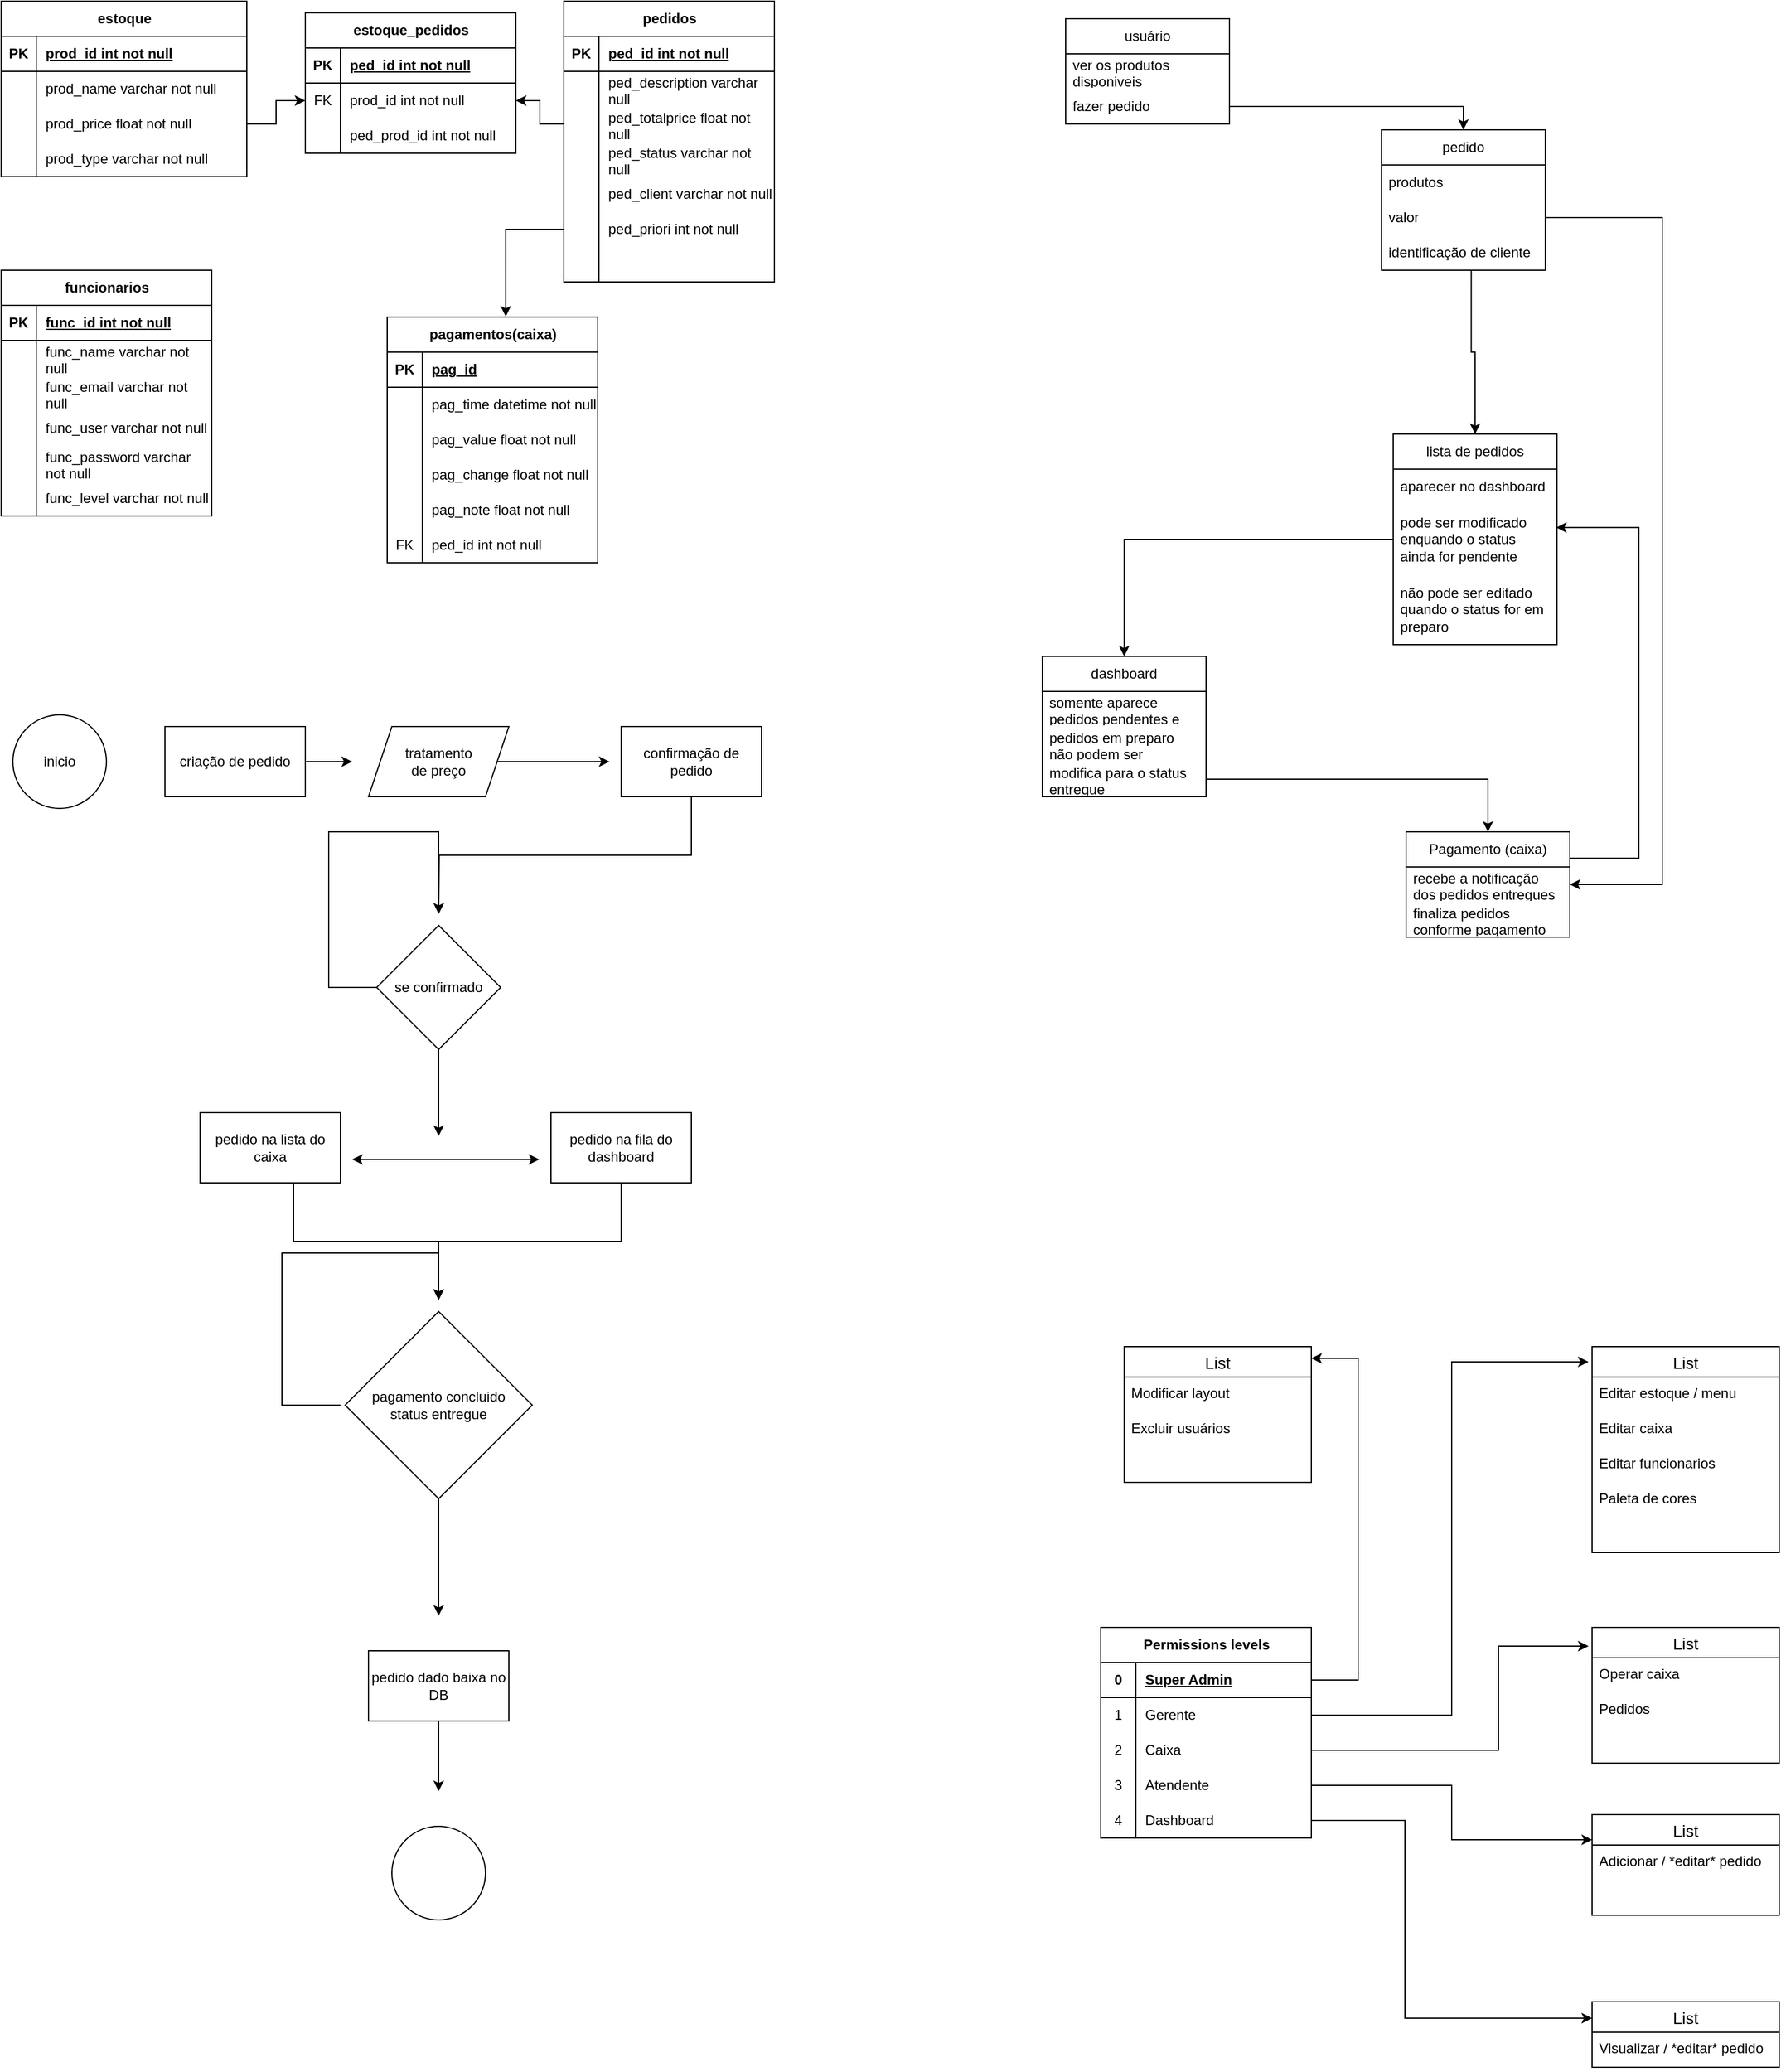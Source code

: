 <mxfile version="26.0.16">
  <diagram name="Página-1" id="ZlDV4GXuuyr7EzEqma2D">
    <mxGraphModel dx="1257" dy="669" grid="1" gridSize="10" guides="1" tooltips="1" connect="1" arrows="1" fold="1" page="1" pageScale="1" pageWidth="827" pageHeight="1169" math="0" shadow="0">
      <root>
        <mxCell id="0" />
        <mxCell id="1" parent="0" />
        <mxCell id="nddCu285WZ5ixIv79x0--1" value="estoque" style="shape=table;startSize=30;container=1;collapsible=1;childLayout=tableLayout;fixedRows=1;rowLines=0;fontStyle=1;align=center;resizeLast=1;html=1;" vertex="1" parent="1">
          <mxGeometry x="40" y="50" width="210" height="150" as="geometry" />
        </mxCell>
        <mxCell id="nddCu285WZ5ixIv79x0--2" value="" style="shape=tableRow;horizontal=0;startSize=0;swimlaneHead=0;swimlaneBody=0;fillColor=none;collapsible=0;dropTarget=0;points=[[0,0.5],[1,0.5]];portConstraint=eastwest;top=0;left=0;right=0;bottom=1;" vertex="1" parent="nddCu285WZ5ixIv79x0--1">
          <mxGeometry y="30" width="210" height="30" as="geometry" />
        </mxCell>
        <mxCell id="nddCu285WZ5ixIv79x0--3" value="PK" style="shape=partialRectangle;connectable=0;fillColor=none;top=0;left=0;bottom=0;right=0;fontStyle=1;overflow=hidden;whiteSpace=wrap;html=1;" vertex="1" parent="nddCu285WZ5ixIv79x0--2">
          <mxGeometry width="30" height="30" as="geometry">
            <mxRectangle width="30" height="30" as="alternateBounds" />
          </mxGeometry>
        </mxCell>
        <mxCell id="nddCu285WZ5ixIv79x0--4" value="prod_id int not null" style="shape=partialRectangle;connectable=0;fillColor=none;top=0;left=0;bottom=0;right=0;align=left;spacingLeft=6;fontStyle=5;overflow=hidden;whiteSpace=wrap;html=1;" vertex="1" parent="nddCu285WZ5ixIv79x0--2">
          <mxGeometry x="30" width="180" height="30" as="geometry">
            <mxRectangle width="180" height="30" as="alternateBounds" />
          </mxGeometry>
        </mxCell>
        <mxCell id="nddCu285WZ5ixIv79x0--5" value="" style="shape=tableRow;horizontal=0;startSize=0;swimlaneHead=0;swimlaneBody=0;fillColor=none;collapsible=0;dropTarget=0;points=[[0,0.5],[1,0.5]];portConstraint=eastwest;top=0;left=0;right=0;bottom=0;" vertex="1" parent="nddCu285WZ5ixIv79x0--1">
          <mxGeometry y="60" width="210" height="30" as="geometry" />
        </mxCell>
        <mxCell id="nddCu285WZ5ixIv79x0--6" value="" style="shape=partialRectangle;connectable=0;fillColor=none;top=0;left=0;bottom=0;right=0;editable=1;overflow=hidden;whiteSpace=wrap;html=1;" vertex="1" parent="nddCu285WZ5ixIv79x0--5">
          <mxGeometry width="30" height="30" as="geometry">
            <mxRectangle width="30" height="30" as="alternateBounds" />
          </mxGeometry>
        </mxCell>
        <mxCell id="nddCu285WZ5ixIv79x0--7" value="prod_name varchar not null" style="shape=partialRectangle;connectable=0;fillColor=none;top=0;left=0;bottom=0;right=0;align=left;spacingLeft=6;overflow=hidden;whiteSpace=wrap;html=1;" vertex="1" parent="nddCu285WZ5ixIv79x0--5">
          <mxGeometry x="30" width="180" height="30" as="geometry">
            <mxRectangle width="180" height="30" as="alternateBounds" />
          </mxGeometry>
        </mxCell>
        <mxCell id="nddCu285WZ5ixIv79x0--8" value="" style="shape=tableRow;horizontal=0;startSize=0;swimlaneHead=0;swimlaneBody=0;fillColor=none;collapsible=0;dropTarget=0;points=[[0,0.5],[1,0.5]];portConstraint=eastwest;top=0;left=0;right=0;bottom=0;" vertex="1" parent="nddCu285WZ5ixIv79x0--1">
          <mxGeometry y="90" width="210" height="30" as="geometry" />
        </mxCell>
        <mxCell id="nddCu285WZ5ixIv79x0--9" value="" style="shape=partialRectangle;connectable=0;fillColor=none;top=0;left=0;bottom=0;right=0;editable=1;overflow=hidden;whiteSpace=wrap;html=1;" vertex="1" parent="nddCu285WZ5ixIv79x0--8">
          <mxGeometry width="30" height="30" as="geometry">
            <mxRectangle width="30" height="30" as="alternateBounds" />
          </mxGeometry>
        </mxCell>
        <mxCell id="nddCu285WZ5ixIv79x0--10" value="prod_price float not null" style="shape=partialRectangle;connectable=0;fillColor=none;top=0;left=0;bottom=0;right=0;align=left;spacingLeft=6;overflow=hidden;whiteSpace=wrap;html=1;" vertex="1" parent="nddCu285WZ5ixIv79x0--8">
          <mxGeometry x="30" width="180" height="30" as="geometry">
            <mxRectangle width="180" height="30" as="alternateBounds" />
          </mxGeometry>
        </mxCell>
        <mxCell id="nddCu285WZ5ixIv79x0--11" value="" style="shape=tableRow;horizontal=0;startSize=0;swimlaneHead=0;swimlaneBody=0;fillColor=none;collapsible=0;dropTarget=0;points=[[0,0.5],[1,0.5]];portConstraint=eastwest;top=0;left=0;right=0;bottom=0;" vertex="1" parent="nddCu285WZ5ixIv79x0--1">
          <mxGeometry y="120" width="210" height="30" as="geometry" />
        </mxCell>
        <mxCell id="nddCu285WZ5ixIv79x0--12" value="" style="shape=partialRectangle;connectable=0;fillColor=none;top=0;left=0;bottom=0;right=0;editable=1;overflow=hidden;whiteSpace=wrap;html=1;" vertex="1" parent="nddCu285WZ5ixIv79x0--11">
          <mxGeometry width="30" height="30" as="geometry">
            <mxRectangle width="30" height="30" as="alternateBounds" />
          </mxGeometry>
        </mxCell>
        <mxCell id="nddCu285WZ5ixIv79x0--13" value="prod_type varchar not null" style="shape=partialRectangle;connectable=0;fillColor=none;top=0;left=0;bottom=0;right=0;align=left;spacingLeft=6;overflow=hidden;whiteSpace=wrap;html=1;" vertex="1" parent="nddCu285WZ5ixIv79x0--11">
          <mxGeometry x="30" width="180" height="30" as="geometry">
            <mxRectangle width="180" height="30" as="alternateBounds" />
          </mxGeometry>
        </mxCell>
        <mxCell id="nddCu285WZ5ixIv79x0--14" value="pedidos" style="shape=table;startSize=30;container=1;collapsible=1;childLayout=tableLayout;fixedRows=1;rowLines=0;fontStyle=1;align=center;resizeLast=1;html=1;" vertex="1" parent="1">
          <mxGeometry x="521" y="50" width="180" height="240" as="geometry" />
        </mxCell>
        <mxCell id="nddCu285WZ5ixIv79x0--15" value="" style="shape=tableRow;horizontal=0;startSize=0;swimlaneHead=0;swimlaneBody=0;fillColor=none;collapsible=0;dropTarget=0;points=[[0,0.5],[1,0.5]];portConstraint=eastwest;top=0;left=0;right=0;bottom=1;" vertex="1" parent="nddCu285WZ5ixIv79x0--14">
          <mxGeometry y="30" width="180" height="30" as="geometry" />
        </mxCell>
        <mxCell id="nddCu285WZ5ixIv79x0--16" value="PK" style="shape=partialRectangle;connectable=0;fillColor=none;top=0;left=0;bottom=0;right=0;fontStyle=1;overflow=hidden;whiteSpace=wrap;html=1;" vertex="1" parent="nddCu285WZ5ixIv79x0--15">
          <mxGeometry width="30" height="30" as="geometry">
            <mxRectangle width="30" height="30" as="alternateBounds" />
          </mxGeometry>
        </mxCell>
        <mxCell id="nddCu285WZ5ixIv79x0--17" value="ped_id int not null" style="shape=partialRectangle;connectable=0;fillColor=none;top=0;left=0;bottom=0;right=0;align=left;spacingLeft=6;fontStyle=5;overflow=hidden;whiteSpace=wrap;html=1;" vertex="1" parent="nddCu285WZ5ixIv79x0--15">
          <mxGeometry x="30" width="150" height="30" as="geometry">
            <mxRectangle width="150" height="30" as="alternateBounds" />
          </mxGeometry>
        </mxCell>
        <mxCell id="nddCu285WZ5ixIv79x0--18" value="" style="shape=tableRow;horizontal=0;startSize=0;swimlaneHead=0;swimlaneBody=0;fillColor=none;collapsible=0;dropTarget=0;points=[[0,0.5],[1,0.5]];portConstraint=eastwest;top=0;left=0;right=0;bottom=0;" vertex="1" parent="nddCu285WZ5ixIv79x0--14">
          <mxGeometry y="60" width="180" height="30" as="geometry" />
        </mxCell>
        <mxCell id="nddCu285WZ5ixIv79x0--19" value="" style="shape=partialRectangle;connectable=0;fillColor=none;top=0;left=0;bottom=0;right=0;editable=1;overflow=hidden;whiteSpace=wrap;html=1;" vertex="1" parent="nddCu285WZ5ixIv79x0--18">
          <mxGeometry width="30" height="30" as="geometry">
            <mxRectangle width="30" height="30" as="alternateBounds" />
          </mxGeometry>
        </mxCell>
        <mxCell id="nddCu285WZ5ixIv79x0--20" value="ped_description varchar null" style="shape=partialRectangle;connectable=0;fillColor=none;top=0;left=0;bottom=0;right=0;align=left;spacingLeft=6;overflow=hidden;whiteSpace=wrap;html=1;" vertex="1" parent="nddCu285WZ5ixIv79x0--18">
          <mxGeometry x="30" width="150" height="30" as="geometry">
            <mxRectangle width="150" height="30" as="alternateBounds" />
          </mxGeometry>
        </mxCell>
        <mxCell id="nddCu285WZ5ixIv79x0--21" value="" style="shape=tableRow;horizontal=0;startSize=0;swimlaneHead=0;swimlaneBody=0;fillColor=none;collapsible=0;dropTarget=0;points=[[0,0.5],[1,0.5]];portConstraint=eastwest;top=0;left=0;right=0;bottom=0;" vertex="1" parent="nddCu285WZ5ixIv79x0--14">
          <mxGeometry y="90" width="180" height="30" as="geometry" />
        </mxCell>
        <mxCell id="nddCu285WZ5ixIv79x0--22" value="" style="shape=partialRectangle;connectable=0;fillColor=none;top=0;left=0;bottom=0;right=0;editable=1;overflow=hidden;whiteSpace=wrap;html=1;" vertex="1" parent="nddCu285WZ5ixIv79x0--21">
          <mxGeometry width="30" height="30" as="geometry">
            <mxRectangle width="30" height="30" as="alternateBounds" />
          </mxGeometry>
        </mxCell>
        <mxCell id="nddCu285WZ5ixIv79x0--23" value="ped_totalprice float not null" style="shape=partialRectangle;connectable=0;fillColor=none;top=0;left=0;bottom=0;right=0;align=left;spacingLeft=6;overflow=hidden;whiteSpace=wrap;html=1;" vertex="1" parent="nddCu285WZ5ixIv79x0--21">
          <mxGeometry x="30" width="150" height="30" as="geometry">
            <mxRectangle width="150" height="30" as="alternateBounds" />
          </mxGeometry>
        </mxCell>
        <mxCell id="nddCu285WZ5ixIv79x0--24" value="" style="shape=tableRow;horizontal=0;startSize=0;swimlaneHead=0;swimlaneBody=0;fillColor=none;collapsible=0;dropTarget=0;points=[[0,0.5],[1,0.5]];portConstraint=eastwest;top=0;left=0;right=0;bottom=0;" vertex="1" parent="nddCu285WZ5ixIv79x0--14">
          <mxGeometry y="120" width="180" height="30" as="geometry" />
        </mxCell>
        <mxCell id="nddCu285WZ5ixIv79x0--25" value="" style="shape=partialRectangle;connectable=0;fillColor=none;top=0;left=0;bottom=0;right=0;editable=1;overflow=hidden;whiteSpace=wrap;html=1;" vertex="1" parent="nddCu285WZ5ixIv79x0--24">
          <mxGeometry width="30" height="30" as="geometry">
            <mxRectangle width="30" height="30" as="alternateBounds" />
          </mxGeometry>
        </mxCell>
        <mxCell id="nddCu285WZ5ixIv79x0--26" value="ped_status varchar not null" style="shape=partialRectangle;connectable=0;fillColor=none;top=0;left=0;bottom=0;right=0;align=left;spacingLeft=6;overflow=hidden;whiteSpace=wrap;html=1;" vertex="1" parent="nddCu285WZ5ixIv79x0--24">
          <mxGeometry x="30" width="150" height="30" as="geometry">
            <mxRectangle width="150" height="30" as="alternateBounds" />
          </mxGeometry>
        </mxCell>
        <mxCell id="nddCu285WZ5ixIv79x0--27" style="shape=tableRow;horizontal=0;startSize=0;swimlaneHead=0;swimlaneBody=0;fillColor=none;collapsible=0;dropTarget=0;points=[[0,0.5],[1,0.5]];portConstraint=eastwest;top=0;left=0;right=0;bottom=0;" vertex="1" parent="nddCu285WZ5ixIv79x0--14">
          <mxGeometry y="150" width="180" height="30" as="geometry" />
        </mxCell>
        <mxCell id="nddCu285WZ5ixIv79x0--28" style="shape=partialRectangle;connectable=0;fillColor=none;top=0;left=0;bottom=0;right=0;editable=1;overflow=hidden;whiteSpace=wrap;html=1;" vertex="1" parent="nddCu285WZ5ixIv79x0--27">
          <mxGeometry width="30" height="30" as="geometry">
            <mxRectangle width="30" height="30" as="alternateBounds" />
          </mxGeometry>
        </mxCell>
        <mxCell id="nddCu285WZ5ixIv79x0--29" value="ped_client varchar not null" style="shape=partialRectangle;connectable=0;fillColor=none;top=0;left=0;bottom=0;right=0;align=left;spacingLeft=6;overflow=hidden;whiteSpace=wrap;html=1;" vertex="1" parent="nddCu285WZ5ixIv79x0--27">
          <mxGeometry x="30" width="150" height="30" as="geometry">
            <mxRectangle width="150" height="30" as="alternateBounds" />
          </mxGeometry>
        </mxCell>
        <mxCell id="nddCu285WZ5ixIv79x0--30" style="shape=tableRow;horizontal=0;startSize=0;swimlaneHead=0;swimlaneBody=0;fillColor=none;collapsible=0;dropTarget=0;points=[[0,0.5],[1,0.5]];portConstraint=eastwest;top=0;left=0;right=0;bottom=0;" vertex="1" parent="nddCu285WZ5ixIv79x0--14">
          <mxGeometry y="180" width="180" height="30" as="geometry" />
        </mxCell>
        <mxCell id="nddCu285WZ5ixIv79x0--31" style="shape=partialRectangle;connectable=0;fillColor=none;top=0;left=0;bottom=0;right=0;editable=1;overflow=hidden;whiteSpace=wrap;html=1;" vertex="1" parent="nddCu285WZ5ixIv79x0--30">
          <mxGeometry width="30" height="30" as="geometry">
            <mxRectangle width="30" height="30" as="alternateBounds" />
          </mxGeometry>
        </mxCell>
        <mxCell id="nddCu285WZ5ixIv79x0--32" value="ped_priori int not null" style="shape=partialRectangle;connectable=0;fillColor=none;top=0;left=0;bottom=0;right=0;align=left;spacingLeft=6;overflow=hidden;whiteSpace=wrap;html=1;" vertex="1" parent="nddCu285WZ5ixIv79x0--30">
          <mxGeometry x="30" width="150" height="30" as="geometry">
            <mxRectangle width="150" height="30" as="alternateBounds" />
          </mxGeometry>
        </mxCell>
        <mxCell id="nddCu285WZ5ixIv79x0--127" style="shape=tableRow;horizontal=0;startSize=0;swimlaneHead=0;swimlaneBody=0;fillColor=none;collapsible=0;dropTarget=0;points=[[0,0.5],[1,0.5]];portConstraint=eastwest;top=0;left=0;right=0;bottom=0;" vertex="1" parent="nddCu285WZ5ixIv79x0--14">
          <mxGeometry y="210" width="180" height="30" as="geometry" />
        </mxCell>
        <mxCell id="nddCu285WZ5ixIv79x0--128" style="shape=partialRectangle;connectable=0;fillColor=none;top=0;left=0;bottom=0;right=0;editable=1;overflow=hidden;whiteSpace=wrap;html=1;" vertex="1" parent="nddCu285WZ5ixIv79x0--127">
          <mxGeometry width="30" height="30" as="geometry">
            <mxRectangle width="30" height="30" as="alternateBounds" />
          </mxGeometry>
        </mxCell>
        <mxCell id="nddCu285WZ5ixIv79x0--129" style="shape=partialRectangle;connectable=0;fillColor=none;top=0;left=0;bottom=0;right=0;align=left;spacingLeft=6;overflow=hidden;whiteSpace=wrap;html=1;" vertex="1" parent="nddCu285WZ5ixIv79x0--127">
          <mxGeometry x="30" width="150" height="30" as="geometry">
            <mxRectangle width="150" height="30" as="alternateBounds" />
          </mxGeometry>
        </mxCell>
        <mxCell id="nddCu285WZ5ixIv79x0--33" value="estoque_pedidos" style="shape=table;startSize=30;container=1;collapsible=1;childLayout=tableLayout;fixedRows=1;rowLines=0;fontStyle=1;align=center;resizeLast=1;html=1;" vertex="1" parent="1">
          <mxGeometry x="300" y="60" width="180" height="120" as="geometry" />
        </mxCell>
        <mxCell id="nddCu285WZ5ixIv79x0--34" value="" style="shape=tableRow;horizontal=0;startSize=0;swimlaneHead=0;swimlaneBody=0;fillColor=none;collapsible=0;dropTarget=0;points=[[0,0.5],[1,0.5]];portConstraint=eastwest;top=0;left=0;right=0;bottom=1;" vertex="1" parent="nddCu285WZ5ixIv79x0--33">
          <mxGeometry y="30" width="180" height="30" as="geometry" />
        </mxCell>
        <mxCell id="nddCu285WZ5ixIv79x0--35" value="PK" style="shape=partialRectangle;connectable=0;fillColor=none;top=0;left=0;bottom=0;right=0;fontStyle=1;overflow=hidden;whiteSpace=wrap;html=1;" vertex="1" parent="nddCu285WZ5ixIv79x0--34">
          <mxGeometry width="30" height="30" as="geometry">
            <mxRectangle width="30" height="30" as="alternateBounds" />
          </mxGeometry>
        </mxCell>
        <mxCell id="nddCu285WZ5ixIv79x0--36" value="ped_id int not null" style="shape=partialRectangle;connectable=0;fillColor=none;top=0;left=0;bottom=0;right=0;align=left;spacingLeft=6;fontStyle=5;overflow=hidden;whiteSpace=wrap;html=1;" vertex="1" parent="nddCu285WZ5ixIv79x0--34">
          <mxGeometry x="30" width="150" height="30" as="geometry">
            <mxRectangle width="150" height="30" as="alternateBounds" />
          </mxGeometry>
        </mxCell>
        <mxCell id="nddCu285WZ5ixIv79x0--37" value="" style="shape=tableRow;horizontal=0;startSize=0;swimlaneHead=0;swimlaneBody=0;fillColor=none;collapsible=0;dropTarget=0;points=[[0,0.5],[1,0.5]];portConstraint=eastwest;top=0;left=0;right=0;bottom=0;" vertex="1" parent="nddCu285WZ5ixIv79x0--33">
          <mxGeometry y="60" width="180" height="30" as="geometry" />
        </mxCell>
        <mxCell id="nddCu285WZ5ixIv79x0--38" value="FK" style="shape=partialRectangle;connectable=0;fillColor=none;top=0;left=0;bottom=0;right=0;editable=1;overflow=hidden;whiteSpace=wrap;html=1;" vertex="1" parent="nddCu285WZ5ixIv79x0--37">
          <mxGeometry width="30" height="30" as="geometry">
            <mxRectangle width="30" height="30" as="alternateBounds" />
          </mxGeometry>
        </mxCell>
        <mxCell id="nddCu285WZ5ixIv79x0--39" value="prod_id int not null" style="shape=partialRectangle;connectable=0;fillColor=none;top=0;left=0;bottom=0;right=0;align=left;spacingLeft=6;overflow=hidden;whiteSpace=wrap;html=1;" vertex="1" parent="nddCu285WZ5ixIv79x0--37">
          <mxGeometry x="30" width="150" height="30" as="geometry">
            <mxRectangle width="150" height="30" as="alternateBounds" />
          </mxGeometry>
        </mxCell>
        <mxCell id="nddCu285WZ5ixIv79x0--40" style="shape=tableRow;horizontal=0;startSize=0;swimlaneHead=0;swimlaneBody=0;fillColor=none;collapsible=0;dropTarget=0;points=[[0,0.5],[1,0.5]];portConstraint=eastwest;top=0;left=0;right=0;bottom=0;" vertex="1" parent="nddCu285WZ5ixIv79x0--33">
          <mxGeometry y="90" width="180" height="30" as="geometry" />
        </mxCell>
        <mxCell id="nddCu285WZ5ixIv79x0--41" style="shape=partialRectangle;connectable=0;fillColor=none;top=0;left=0;bottom=0;right=0;editable=1;overflow=hidden;whiteSpace=wrap;html=1;" vertex="1" parent="nddCu285WZ5ixIv79x0--40">
          <mxGeometry width="30" height="30" as="geometry">
            <mxRectangle width="30" height="30" as="alternateBounds" />
          </mxGeometry>
        </mxCell>
        <mxCell id="nddCu285WZ5ixIv79x0--42" value="ped_prod_id int not null" style="shape=partialRectangle;connectable=0;fillColor=none;top=0;left=0;bottom=0;right=0;align=left;spacingLeft=6;overflow=hidden;whiteSpace=wrap;html=1;" vertex="1" parent="nddCu285WZ5ixIv79x0--40">
          <mxGeometry x="30" width="150" height="30" as="geometry">
            <mxRectangle width="150" height="30" as="alternateBounds" />
          </mxGeometry>
        </mxCell>
        <mxCell id="nddCu285WZ5ixIv79x0--43" value="pagamentos(caixa)" style="shape=table;startSize=30;container=1;collapsible=1;childLayout=tableLayout;fixedRows=1;rowLines=0;fontStyle=1;align=center;resizeLast=1;html=1;" vertex="1" parent="1">
          <mxGeometry x="370" y="320" width="180" height="210" as="geometry" />
        </mxCell>
        <mxCell id="nddCu285WZ5ixIv79x0--44" value="" style="shape=tableRow;horizontal=0;startSize=0;swimlaneHead=0;swimlaneBody=0;fillColor=none;collapsible=0;dropTarget=0;points=[[0,0.5],[1,0.5]];portConstraint=eastwest;top=0;left=0;right=0;bottom=1;" vertex="1" parent="nddCu285WZ5ixIv79x0--43">
          <mxGeometry y="30" width="180" height="30" as="geometry" />
        </mxCell>
        <mxCell id="nddCu285WZ5ixIv79x0--45" value="PK" style="shape=partialRectangle;connectable=0;fillColor=none;top=0;left=0;bottom=0;right=0;fontStyle=1;overflow=hidden;whiteSpace=wrap;html=1;" vertex="1" parent="nddCu285WZ5ixIv79x0--44">
          <mxGeometry width="30" height="30" as="geometry">
            <mxRectangle width="30" height="30" as="alternateBounds" />
          </mxGeometry>
        </mxCell>
        <mxCell id="nddCu285WZ5ixIv79x0--46" value="pag_id" style="shape=partialRectangle;connectable=0;fillColor=none;top=0;left=0;bottom=0;right=0;align=left;spacingLeft=6;fontStyle=5;overflow=hidden;whiteSpace=wrap;html=1;" vertex="1" parent="nddCu285WZ5ixIv79x0--44">
          <mxGeometry x="30" width="150" height="30" as="geometry">
            <mxRectangle width="150" height="30" as="alternateBounds" />
          </mxGeometry>
        </mxCell>
        <mxCell id="nddCu285WZ5ixIv79x0--47" value="" style="shape=tableRow;horizontal=0;startSize=0;swimlaneHead=0;swimlaneBody=0;fillColor=none;collapsible=0;dropTarget=0;points=[[0,0.5],[1,0.5]];portConstraint=eastwest;top=0;left=0;right=0;bottom=0;" vertex="1" parent="nddCu285WZ5ixIv79x0--43">
          <mxGeometry y="60" width="180" height="30" as="geometry" />
        </mxCell>
        <mxCell id="nddCu285WZ5ixIv79x0--48" value="" style="shape=partialRectangle;connectable=0;fillColor=none;top=0;left=0;bottom=0;right=0;editable=1;overflow=hidden;whiteSpace=wrap;html=1;" vertex="1" parent="nddCu285WZ5ixIv79x0--47">
          <mxGeometry width="30" height="30" as="geometry">
            <mxRectangle width="30" height="30" as="alternateBounds" />
          </mxGeometry>
        </mxCell>
        <mxCell id="nddCu285WZ5ixIv79x0--49" value="pag_time datetime not null" style="shape=partialRectangle;connectable=0;fillColor=none;top=0;left=0;bottom=0;right=0;align=left;spacingLeft=6;overflow=hidden;whiteSpace=wrap;html=1;" vertex="1" parent="nddCu285WZ5ixIv79x0--47">
          <mxGeometry x="30" width="150" height="30" as="geometry">
            <mxRectangle width="150" height="30" as="alternateBounds" />
          </mxGeometry>
        </mxCell>
        <mxCell id="nddCu285WZ5ixIv79x0--50" value="" style="shape=tableRow;horizontal=0;startSize=0;swimlaneHead=0;swimlaneBody=0;fillColor=none;collapsible=0;dropTarget=0;points=[[0,0.5],[1,0.5]];portConstraint=eastwest;top=0;left=0;right=0;bottom=0;" vertex="1" parent="nddCu285WZ5ixIv79x0--43">
          <mxGeometry y="90" width="180" height="30" as="geometry" />
        </mxCell>
        <mxCell id="nddCu285WZ5ixIv79x0--51" value="" style="shape=partialRectangle;connectable=0;fillColor=none;top=0;left=0;bottom=0;right=0;editable=1;overflow=hidden;whiteSpace=wrap;html=1;" vertex="1" parent="nddCu285WZ5ixIv79x0--50">
          <mxGeometry width="30" height="30" as="geometry">
            <mxRectangle width="30" height="30" as="alternateBounds" />
          </mxGeometry>
        </mxCell>
        <mxCell id="nddCu285WZ5ixIv79x0--52" value="pag_value float not null" style="shape=partialRectangle;connectable=0;fillColor=none;top=0;left=0;bottom=0;right=0;align=left;spacingLeft=6;overflow=hidden;whiteSpace=wrap;html=1;" vertex="1" parent="nddCu285WZ5ixIv79x0--50">
          <mxGeometry x="30" width="150" height="30" as="geometry">
            <mxRectangle width="150" height="30" as="alternateBounds" />
          </mxGeometry>
        </mxCell>
        <mxCell id="nddCu285WZ5ixIv79x0--53" value="" style="shape=tableRow;horizontal=0;startSize=0;swimlaneHead=0;swimlaneBody=0;fillColor=none;collapsible=0;dropTarget=0;points=[[0,0.5],[1,0.5]];portConstraint=eastwest;top=0;left=0;right=0;bottom=0;" vertex="1" parent="nddCu285WZ5ixIv79x0--43">
          <mxGeometry y="120" width="180" height="30" as="geometry" />
        </mxCell>
        <mxCell id="nddCu285WZ5ixIv79x0--54" value="" style="shape=partialRectangle;connectable=0;fillColor=none;top=0;left=0;bottom=0;right=0;editable=1;overflow=hidden;whiteSpace=wrap;html=1;" vertex="1" parent="nddCu285WZ5ixIv79x0--53">
          <mxGeometry width="30" height="30" as="geometry">
            <mxRectangle width="30" height="30" as="alternateBounds" />
          </mxGeometry>
        </mxCell>
        <mxCell id="nddCu285WZ5ixIv79x0--55" value="pag_change float not null" style="shape=partialRectangle;connectable=0;fillColor=none;top=0;left=0;bottom=0;right=0;align=left;spacingLeft=6;overflow=hidden;whiteSpace=wrap;html=1;" vertex="1" parent="nddCu285WZ5ixIv79x0--53">
          <mxGeometry x="30" width="150" height="30" as="geometry">
            <mxRectangle width="150" height="30" as="alternateBounds" />
          </mxGeometry>
        </mxCell>
        <mxCell id="nddCu285WZ5ixIv79x0--56" style="shape=tableRow;horizontal=0;startSize=0;swimlaneHead=0;swimlaneBody=0;fillColor=none;collapsible=0;dropTarget=0;points=[[0,0.5],[1,0.5]];portConstraint=eastwest;top=0;left=0;right=0;bottom=0;" vertex="1" parent="nddCu285WZ5ixIv79x0--43">
          <mxGeometry y="150" width="180" height="30" as="geometry" />
        </mxCell>
        <mxCell id="nddCu285WZ5ixIv79x0--57" style="shape=partialRectangle;connectable=0;fillColor=none;top=0;left=0;bottom=0;right=0;editable=1;overflow=hidden;whiteSpace=wrap;html=1;" vertex="1" parent="nddCu285WZ5ixIv79x0--56">
          <mxGeometry width="30" height="30" as="geometry">
            <mxRectangle width="30" height="30" as="alternateBounds" />
          </mxGeometry>
        </mxCell>
        <mxCell id="nddCu285WZ5ixIv79x0--58" value="pag_note float not null" style="shape=partialRectangle;connectable=0;fillColor=none;top=0;left=0;bottom=0;right=0;align=left;spacingLeft=6;overflow=hidden;whiteSpace=wrap;html=1;" vertex="1" parent="nddCu285WZ5ixIv79x0--56">
          <mxGeometry x="30" width="150" height="30" as="geometry">
            <mxRectangle width="150" height="30" as="alternateBounds" />
          </mxGeometry>
        </mxCell>
        <mxCell id="nddCu285WZ5ixIv79x0--59" style="shape=tableRow;horizontal=0;startSize=0;swimlaneHead=0;swimlaneBody=0;fillColor=none;collapsible=0;dropTarget=0;points=[[0,0.5],[1,0.5]];portConstraint=eastwest;top=0;left=0;right=0;bottom=0;" vertex="1" parent="nddCu285WZ5ixIv79x0--43">
          <mxGeometry y="180" width="180" height="30" as="geometry" />
        </mxCell>
        <mxCell id="nddCu285WZ5ixIv79x0--60" value="FK" style="shape=partialRectangle;connectable=0;fillColor=none;top=0;left=0;bottom=0;right=0;editable=1;overflow=hidden;whiteSpace=wrap;html=1;" vertex="1" parent="nddCu285WZ5ixIv79x0--59">
          <mxGeometry width="30" height="30" as="geometry">
            <mxRectangle width="30" height="30" as="alternateBounds" />
          </mxGeometry>
        </mxCell>
        <mxCell id="nddCu285WZ5ixIv79x0--61" value="ped_id int not null" style="shape=partialRectangle;connectable=0;fillColor=none;top=0;left=0;bottom=0;right=0;align=left;spacingLeft=6;overflow=hidden;whiteSpace=wrap;html=1;" vertex="1" parent="nddCu285WZ5ixIv79x0--59">
          <mxGeometry x="30" width="150" height="30" as="geometry">
            <mxRectangle width="150" height="30" as="alternateBounds" />
          </mxGeometry>
        </mxCell>
        <mxCell id="nddCu285WZ5ixIv79x0--62" value="funcionarios" style="shape=table;startSize=30;container=1;collapsible=1;childLayout=tableLayout;fixedRows=1;rowLines=0;fontStyle=1;align=center;resizeLast=1;html=1;" vertex="1" parent="1">
          <mxGeometry x="40" y="280" width="180" height="210" as="geometry" />
        </mxCell>
        <mxCell id="nddCu285WZ5ixIv79x0--63" value="" style="shape=tableRow;horizontal=0;startSize=0;swimlaneHead=0;swimlaneBody=0;fillColor=none;collapsible=0;dropTarget=0;points=[[0,0.5],[1,0.5]];portConstraint=eastwest;top=0;left=0;right=0;bottom=1;" vertex="1" parent="nddCu285WZ5ixIv79x0--62">
          <mxGeometry y="30" width="180" height="30" as="geometry" />
        </mxCell>
        <mxCell id="nddCu285WZ5ixIv79x0--64" value="PK" style="shape=partialRectangle;connectable=0;fillColor=none;top=0;left=0;bottom=0;right=0;fontStyle=1;overflow=hidden;whiteSpace=wrap;html=1;" vertex="1" parent="nddCu285WZ5ixIv79x0--63">
          <mxGeometry width="30" height="30" as="geometry">
            <mxRectangle width="30" height="30" as="alternateBounds" />
          </mxGeometry>
        </mxCell>
        <mxCell id="nddCu285WZ5ixIv79x0--65" value="func_id int not null" style="shape=partialRectangle;connectable=0;fillColor=none;top=0;left=0;bottom=0;right=0;align=left;spacingLeft=6;fontStyle=5;overflow=hidden;whiteSpace=wrap;html=1;" vertex="1" parent="nddCu285WZ5ixIv79x0--63">
          <mxGeometry x="30" width="150" height="30" as="geometry">
            <mxRectangle width="150" height="30" as="alternateBounds" />
          </mxGeometry>
        </mxCell>
        <mxCell id="nddCu285WZ5ixIv79x0--66" value="" style="shape=tableRow;horizontal=0;startSize=0;swimlaneHead=0;swimlaneBody=0;fillColor=none;collapsible=0;dropTarget=0;points=[[0,0.5],[1,0.5]];portConstraint=eastwest;top=0;left=0;right=0;bottom=0;" vertex="1" parent="nddCu285WZ5ixIv79x0--62">
          <mxGeometry y="60" width="180" height="30" as="geometry" />
        </mxCell>
        <mxCell id="nddCu285WZ5ixIv79x0--67" value="" style="shape=partialRectangle;connectable=0;fillColor=none;top=0;left=0;bottom=0;right=0;editable=1;overflow=hidden;whiteSpace=wrap;html=1;" vertex="1" parent="nddCu285WZ5ixIv79x0--66">
          <mxGeometry width="30" height="30" as="geometry">
            <mxRectangle width="30" height="30" as="alternateBounds" />
          </mxGeometry>
        </mxCell>
        <mxCell id="nddCu285WZ5ixIv79x0--68" value="func_name varchar not null" style="shape=partialRectangle;connectable=0;fillColor=none;top=0;left=0;bottom=0;right=0;align=left;spacingLeft=6;overflow=hidden;whiteSpace=wrap;html=1;" vertex="1" parent="nddCu285WZ5ixIv79x0--66">
          <mxGeometry x="30" width="150" height="30" as="geometry">
            <mxRectangle width="150" height="30" as="alternateBounds" />
          </mxGeometry>
        </mxCell>
        <mxCell id="nddCu285WZ5ixIv79x0--69" value="" style="shape=tableRow;horizontal=0;startSize=0;swimlaneHead=0;swimlaneBody=0;fillColor=none;collapsible=0;dropTarget=0;points=[[0,0.5],[1,0.5]];portConstraint=eastwest;top=0;left=0;right=0;bottom=0;" vertex="1" parent="nddCu285WZ5ixIv79x0--62">
          <mxGeometry y="90" width="180" height="30" as="geometry" />
        </mxCell>
        <mxCell id="nddCu285WZ5ixIv79x0--70" value="" style="shape=partialRectangle;connectable=0;fillColor=none;top=0;left=0;bottom=0;right=0;editable=1;overflow=hidden;whiteSpace=wrap;html=1;" vertex="1" parent="nddCu285WZ5ixIv79x0--69">
          <mxGeometry width="30" height="30" as="geometry">
            <mxRectangle width="30" height="30" as="alternateBounds" />
          </mxGeometry>
        </mxCell>
        <mxCell id="nddCu285WZ5ixIv79x0--71" value="func_email varchar not null" style="shape=partialRectangle;connectable=0;fillColor=none;top=0;left=0;bottom=0;right=0;align=left;spacingLeft=6;overflow=hidden;whiteSpace=wrap;html=1;" vertex="1" parent="nddCu285WZ5ixIv79x0--69">
          <mxGeometry x="30" width="150" height="30" as="geometry">
            <mxRectangle width="150" height="30" as="alternateBounds" />
          </mxGeometry>
        </mxCell>
        <mxCell id="nddCu285WZ5ixIv79x0--72" style="shape=tableRow;horizontal=0;startSize=0;swimlaneHead=0;swimlaneBody=0;fillColor=none;collapsible=0;dropTarget=0;points=[[0,0.5],[1,0.5]];portConstraint=eastwest;top=0;left=0;right=0;bottom=0;" vertex="1" parent="nddCu285WZ5ixIv79x0--62">
          <mxGeometry y="120" width="180" height="30" as="geometry" />
        </mxCell>
        <mxCell id="nddCu285WZ5ixIv79x0--73" style="shape=partialRectangle;connectable=0;fillColor=none;top=0;left=0;bottom=0;right=0;editable=1;overflow=hidden;whiteSpace=wrap;html=1;" vertex="1" parent="nddCu285WZ5ixIv79x0--72">
          <mxGeometry width="30" height="30" as="geometry">
            <mxRectangle width="30" height="30" as="alternateBounds" />
          </mxGeometry>
        </mxCell>
        <mxCell id="nddCu285WZ5ixIv79x0--74" value="func_user varchar not null" style="shape=partialRectangle;connectable=0;fillColor=none;top=0;left=0;bottom=0;right=0;align=left;spacingLeft=6;overflow=hidden;whiteSpace=wrap;html=1;" vertex="1" parent="nddCu285WZ5ixIv79x0--72">
          <mxGeometry x="30" width="150" height="30" as="geometry">
            <mxRectangle width="150" height="30" as="alternateBounds" />
          </mxGeometry>
        </mxCell>
        <mxCell id="nddCu285WZ5ixIv79x0--75" value="" style="shape=tableRow;horizontal=0;startSize=0;swimlaneHead=0;swimlaneBody=0;fillColor=none;collapsible=0;dropTarget=0;points=[[0,0.5],[1,0.5]];portConstraint=eastwest;top=0;left=0;right=0;bottom=0;" vertex="1" parent="nddCu285WZ5ixIv79x0--62">
          <mxGeometry y="150" width="180" height="30" as="geometry" />
        </mxCell>
        <mxCell id="nddCu285WZ5ixIv79x0--76" value="" style="shape=partialRectangle;connectable=0;fillColor=none;top=0;left=0;bottom=0;right=0;editable=1;overflow=hidden;whiteSpace=wrap;html=1;" vertex="1" parent="nddCu285WZ5ixIv79x0--75">
          <mxGeometry width="30" height="30" as="geometry">
            <mxRectangle width="30" height="30" as="alternateBounds" />
          </mxGeometry>
        </mxCell>
        <mxCell id="nddCu285WZ5ixIv79x0--77" value="func_password varchar not null" style="shape=partialRectangle;connectable=0;fillColor=none;top=0;left=0;bottom=0;right=0;align=left;spacingLeft=6;overflow=hidden;whiteSpace=wrap;html=1;" vertex="1" parent="nddCu285WZ5ixIv79x0--75">
          <mxGeometry x="30" width="150" height="30" as="geometry">
            <mxRectangle width="150" height="30" as="alternateBounds" />
          </mxGeometry>
        </mxCell>
        <mxCell id="nddCu285WZ5ixIv79x0--130" style="shape=tableRow;horizontal=0;startSize=0;swimlaneHead=0;swimlaneBody=0;fillColor=none;collapsible=0;dropTarget=0;points=[[0,0.5],[1,0.5]];portConstraint=eastwest;top=0;left=0;right=0;bottom=0;" vertex="1" parent="nddCu285WZ5ixIv79x0--62">
          <mxGeometry y="180" width="180" height="30" as="geometry" />
        </mxCell>
        <mxCell id="nddCu285WZ5ixIv79x0--131" style="shape=partialRectangle;connectable=0;fillColor=none;top=0;left=0;bottom=0;right=0;editable=1;overflow=hidden;whiteSpace=wrap;html=1;" vertex="1" parent="nddCu285WZ5ixIv79x0--130">
          <mxGeometry width="30" height="30" as="geometry">
            <mxRectangle width="30" height="30" as="alternateBounds" />
          </mxGeometry>
        </mxCell>
        <mxCell id="nddCu285WZ5ixIv79x0--132" value="func_level varchar not null" style="shape=partialRectangle;connectable=0;fillColor=none;top=0;left=0;bottom=0;right=0;align=left;spacingLeft=6;overflow=hidden;whiteSpace=wrap;html=1;" vertex="1" parent="nddCu285WZ5ixIv79x0--130">
          <mxGeometry x="30" width="150" height="30" as="geometry">
            <mxRectangle width="150" height="30" as="alternateBounds" />
          </mxGeometry>
        </mxCell>
        <mxCell id="nddCu285WZ5ixIv79x0--78" value="usuário" style="swimlane;fontStyle=0;childLayout=stackLayout;horizontal=1;startSize=30;horizontalStack=0;resizeParent=1;resizeParentMax=0;resizeLast=0;collapsible=1;marginBottom=0;whiteSpace=wrap;html=1;" vertex="1" parent="1">
          <mxGeometry x="950" y="65" width="140" height="90" as="geometry" />
        </mxCell>
        <mxCell id="nddCu285WZ5ixIv79x0--79" value="ver os produtos disponiveis" style="text;strokeColor=none;fillColor=none;align=left;verticalAlign=middle;spacingLeft=4;spacingRight=4;overflow=hidden;points=[[0,0.5],[1,0.5]];portConstraint=eastwest;rotatable=0;whiteSpace=wrap;html=1;" vertex="1" parent="nddCu285WZ5ixIv79x0--78">
          <mxGeometry y="30" width="140" height="30" as="geometry" />
        </mxCell>
        <mxCell id="nddCu285WZ5ixIv79x0--80" value="fazer pedido" style="text;strokeColor=none;fillColor=none;align=left;verticalAlign=middle;spacingLeft=4;spacingRight=4;overflow=hidden;points=[[0,0.5],[1,0.5]];portConstraint=eastwest;rotatable=0;whiteSpace=wrap;html=1;" vertex="1" parent="nddCu285WZ5ixIv79x0--78">
          <mxGeometry y="60" width="140" height="30" as="geometry" />
        </mxCell>
        <mxCell id="nddCu285WZ5ixIv79x0--81" value="lista de pedidos" style="swimlane;fontStyle=0;childLayout=stackLayout;horizontal=1;startSize=30;horizontalStack=0;resizeParent=1;resizeParentMax=0;resizeLast=0;collapsible=1;marginBottom=0;whiteSpace=wrap;html=1;" vertex="1" parent="1">
          <mxGeometry x="1230" y="420" width="140" height="180" as="geometry" />
        </mxCell>
        <mxCell id="nddCu285WZ5ixIv79x0--82" value="aparecer no dashboard" style="text;strokeColor=none;fillColor=none;align=left;verticalAlign=middle;spacingLeft=4;spacingRight=4;overflow=hidden;points=[[0,0.5],[1,0.5]];portConstraint=eastwest;rotatable=0;whiteSpace=wrap;html=1;" vertex="1" parent="nddCu285WZ5ixIv79x0--81">
          <mxGeometry y="30" width="140" height="30" as="geometry" />
        </mxCell>
        <mxCell id="nddCu285WZ5ixIv79x0--83" value="pode ser modificado enquando o status ainda for pendente" style="text;strokeColor=none;fillColor=none;align=left;verticalAlign=middle;spacingLeft=4;spacingRight=4;overflow=hidden;points=[[0,0.5],[1,0.5]];portConstraint=eastwest;rotatable=0;whiteSpace=wrap;html=1;" vertex="1" parent="nddCu285WZ5ixIv79x0--81">
          <mxGeometry y="60" width="140" height="60" as="geometry" />
        </mxCell>
        <mxCell id="nddCu285WZ5ixIv79x0--84" value="não pode ser editado quando o status for em preparo" style="text;strokeColor=none;fillColor=none;align=left;verticalAlign=middle;spacingLeft=4;spacingRight=4;overflow=hidden;points=[[0,0.5],[1,0.5]];portConstraint=eastwest;rotatable=0;whiteSpace=wrap;html=1;" vertex="1" parent="nddCu285WZ5ixIv79x0--81">
          <mxGeometry y="120" width="140" height="60" as="geometry" />
        </mxCell>
        <mxCell id="nddCu285WZ5ixIv79x0--85" value="dashboard" style="swimlane;fontStyle=0;childLayout=stackLayout;horizontal=1;startSize=30;horizontalStack=0;resizeParent=1;resizeParentMax=0;resizeLast=0;collapsible=1;marginBottom=0;whiteSpace=wrap;html=1;" vertex="1" parent="1">
          <mxGeometry x="930" y="610" width="140" height="120" as="geometry" />
        </mxCell>
        <mxCell id="nddCu285WZ5ixIv79x0--86" value="somente aparece pedidos pendentes e em preparo" style="text;strokeColor=none;fillColor=none;align=left;verticalAlign=middle;spacingLeft=4;spacingRight=4;overflow=hidden;points=[[0,0.5],[1,0.5]];portConstraint=eastwest;rotatable=0;whiteSpace=wrap;html=1;" vertex="1" parent="nddCu285WZ5ixIv79x0--85">
          <mxGeometry y="30" width="140" height="30" as="geometry" />
        </mxCell>
        <mxCell id="nddCu285WZ5ixIv79x0--87" value="pedidos em preparo não podem ser modificados" style="text;strokeColor=none;fillColor=none;align=left;verticalAlign=middle;spacingLeft=4;spacingRight=4;overflow=hidden;points=[[0,0.5],[1,0.5]];portConstraint=eastwest;rotatable=0;whiteSpace=wrap;html=1;" vertex="1" parent="nddCu285WZ5ixIv79x0--85">
          <mxGeometry y="60" width="140" height="30" as="geometry" />
        </mxCell>
        <mxCell id="nddCu285WZ5ixIv79x0--88" value="modifica para o status entregue" style="text;strokeColor=none;fillColor=none;align=left;verticalAlign=middle;spacingLeft=4;spacingRight=4;overflow=hidden;points=[[0,0.5],[1,0.5]];portConstraint=eastwest;rotatable=0;whiteSpace=wrap;html=1;" vertex="1" parent="nddCu285WZ5ixIv79x0--85">
          <mxGeometry y="90" width="140" height="30" as="geometry" />
        </mxCell>
        <mxCell id="nddCu285WZ5ixIv79x0--89" value="Pagamento (caixa)" style="swimlane;fontStyle=0;childLayout=stackLayout;horizontal=1;startSize=30;horizontalStack=0;resizeParent=1;resizeParentMax=0;resizeLast=0;collapsible=1;marginBottom=0;whiteSpace=wrap;html=1;" vertex="1" parent="1">
          <mxGeometry x="1241" y="760" width="140" height="90" as="geometry" />
        </mxCell>
        <mxCell id="nddCu285WZ5ixIv79x0--90" value="recebe a notificação dos pedidos entregues" style="text;strokeColor=none;fillColor=none;align=left;verticalAlign=middle;spacingLeft=4;spacingRight=4;overflow=hidden;points=[[0,0.5],[1,0.5]];portConstraint=eastwest;rotatable=0;whiteSpace=wrap;html=1;" vertex="1" parent="nddCu285WZ5ixIv79x0--89">
          <mxGeometry y="30" width="140" height="30" as="geometry" />
        </mxCell>
        <mxCell id="nddCu285WZ5ixIv79x0--91" value="finaliza pedidos conforme pagamento" style="text;strokeColor=none;fillColor=none;align=left;verticalAlign=middle;spacingLeft=4;spacingRight=4;overflow=hidden;points=[[0,0.5],[1,0.5]];portConstraint=eastwest;rotatable=0;whiteSpace=wrap;html=1;" vertex="1" parent="nddCu285WZ5ixIv79x0--89">
          <mxGeometry y="60" width="140" height="30" as="geometry" />
        </mxCell>
        <mxCell id="nddCu285WZ5ixIv79x0--92" value="pedido" style="swimlane;fontStyle=0;childLayout=stackLayout;horizontal=1;startSize=30;horizontalStack=0;resizeParent=1;resizeParentMax=0;resizeLast=0;collapsible=1;marginBottom=0;whiteSpace=wrap;html=1;" vertex="1" parent="1">
          <mxGeometry x="1220" y="160" width="140" height="120" as="geometry">
            <mxRectangle x="1220" y="160" width="80" height="30" as="alternateBounds" />
          </mxGeometry>
        </mxCell>
        <mxCell id="nddCu285WZ5ixIv79x0--93" value="produtos" style="text;strokeColor=none;fillColor=none;align=left;verticalAlign=middle;spacingLeft=4;spacingRight=4;overflow=hidden;points=[[0,0.5],[1,0.5]];portConstraint=eastwest;rotatable=0;whiteSpace=wrap;html=1;" vertex="1" parent="nddCu285WZ5ixIv79x0--92">
          <mxGeometry y="30" width="140" height="30" as="geometry" />
        </mxCell>
        <mxCell id="nddCu285WZ5ixIv79x0--94" value="valor" style="text;strokeColor=none;fillColor=none;align=left;verticalAlign=middle;spacingLeft=4;spacingRight=4;overflow=hidden;points=[[0,0.5],[1,0.5]];portConstraint=eastwest;rotatable=0;whiteSpace=wrap;html=1;" vertex="1" parent="nddCu285WZ5ixIv79x0--92">
          <mxGeometry y="60" width="140" height="30" as="geometry" />
        </mxCell>
        <mxCell id="nddCu285WZ5ixIv79x0--95" value="identificação de cliente" style="text;strokeColor=none;fillColor=none;align=left;verticalAlign=middle;spacingLeft=4;spacingRight=4;overflow=hidden;points=[[0,0.5],[1,0.5]];portConstraint=eastwest;rotatable=0;whiteSpace=wrap;html=1;" vertex="1" parent="nddCu285WZ5ixIv79x0--92">
          <mxGeometry y="90" width="140" height="30" as="geometry" />
        </mxCell>
        <mxCell id="nddCu285WZ5ixIv79x0--96" style="edgeStyle=orthogonalEdgeStyle;rounded=0;orthogonalLoop=1;jettySize=auto;html=1;" edge="1" parent="1" source="nddCu285WZ5ixIv79x0--80" target="nddCu285WZ5ixIv79x0--92">
          <mxGeometry relative="1" as="geometry" />
        </mxCell>
        <mxCell id="nddCu285WZ5ixIv79x0--97" style="edgeStyle=orthogonalEdgeStyle;rounded=0;orthogonalLoop=1;jettySize=auto;html=1;entryX=0.5;entryY=0;entryDx=0;entryDy=0;exitX=0.548;exitY=0.998;exitDx=0;exitDy=0;exitPerimeter=0;" edge="1" parent="1" source="nddCu285WZ5ixIv79x0--95" target="nddCu285WZ5ixIv79x0--81">
          <mxGeometry relative="1" as="geometry" />
        </mxCell>
        <mxCell id="nddCu285WZ5ixIv79x0--98" style="edgeStyle=orthogonalEdgeStyle;rounded=0;orthogonalLoop=1;jettySize=auto;html=1;entryX=0.5;entryY=0;entryDx=0;entryDy=0;" edge="1" parent="1" source="nddCu285WZ5ixIv79x0--83" target="nddCu285WZ5ixIv79x0--85">
          <mxGeometry relative="1" as="geometry" />
        </mxCell>
        <mxCell id="nddCu285WZ5ixIv79x0--99" style="edgeStyle=orthogonalEdgeStyle;rounded=0;orthogonalLoop=1;jettySize=auto;html=1;entryX=0.5;entryY=0;entryDx=0;entryDy=0;" edge="1" parent="1" source="nddCu285WZ5ixIv79x0--88" target="nddCu285WZ5ixIv79x0--89">
          <mxGeometry relative="1" as="geometry" />
        </mxCell>
        <mxCell id="nddCu285WZ5ixIv79x0--100" style="edgeStyle=orthogonalEdgeStyle;rounded=0;orthogonalLoop=1;jettySize=auto;html=1;exitX=1;exitY=0.5;exitDx=0;exitDy=0;entryX=1;entryY=0.5;entryDx=0;entryDy=0;" edge="1" parent="1" source="nddCu285WZ5ixIv79x0--94" target="nddCu285WZ5ixIv79x0--90">
          <mxGeometry relative="1" as="geometry">
            <mxPoint x="1458.92" y="235.0" as="sourcePoint" />
            <mxPoint x="1409.997" y="760" as="targetPoint" />
            <Array as="points">
              <mxPoint x="1460" y="235" />
              <mxPoint x="1460" y="805" />
            </Array>
          </mxGeometry>
        </mxCell>
        <mxCell id="nddCu285WZ5ixIv79x0--101" style="edgeStyle=orthogonalEdgeStyle;rounded=0;orthogonalLoop=1;jettySize=auto;html=1;exitX=1;exitY=0.25;exitDx=0;exitDy=0;entryX=0.995;entryY=0.332;entryDx=0;entryDy=0;entryPerimeter=0;" edge="1" parent="1" source="nddCu285WZ5ixIv79x0--89" target="nddCu285WZ5ixIv79x0--83">
          <mxGeometry relative="1" as="geometry">
            <Array as="points">
              <mxPoint x="1440" y="783" />
              <mxPoint x="1440" y="500" />
            </Array>
          </mxGeometry>
        </mxCell>
        <mxCell id="nddCu285WZ5ixIv79x0--102" style="edgeStyle=orthogonalEdgeStyle;rounded=0;orthogonalLoop=1;jettySize=auto;html=1;entryX=0;entryY=0.5;entryDx=0;entryDy=0;" edge="1" parent="1" source="nddCu285WZ5ixIv79x0--8" target="nddCu285WZ5ixIv79x0--37">
          <mxGeometry relative="1" as="geometry" />
        </mxCell>
        <mxCell id="nddCu285WZ5ixIv79x0--103" style="edgeStyle=orthogonalEdgeStyle;rounded=0;orthogonalLoop=1;jettySize=auto;html=1;" edge="1" parent="1" source="nddCu285WZ5ixIv79x0--21" target="nddCu285WZ5ixIv79x0--37">
          <mxGeometry relative="1" as="geometry" />
        </mxCell>
        <mxCell id="nddCu285WZ5ixIv79x0--104" style="edgeStyle=orthogonalEdgeStyle;rounded=0;orthogonalLoop=1;jettySize=auto;html=1;entryX=0.563;entryY=-0.002;entryDx=0;entryDy=0;entryPerimeter=0;" edge="1" parent="1" source="nddCu285WZ5ixIv79x0--30" target="nddCu285WZ5ixIv79x0--43">
          <mxGeometry relative="1" as="geometry" />
        </mxCell>
        <mxCell id="nddCu285WZ5ixIv79x0--105" style="edgeStyle=orthogonalEdgeStyle;rounded=0;orthogonalLoop=1;jettySize=auto;html=1;" edge="1" parent="1" source="nddCu285WZ5ixIv79x0--106">
          <mxGeometry relative="1" as="geometry">
            <mxPoint x="340" y="700" as="targetPoint" />
          </mxGeometry>
        </mxCell>
        <mxCell id="nddCu285WZ5ixIv79x0--106" value="criação de pedido" style="rounded=0;whiteSpace=wrap;html=1;" vertex="1" parent="1">
          <mxGeometry x="180" y="670" width="120" height="60" as="geometry" />
        </mxCell>
        <mxCell id="nddCu285WZ5ixIv79x0--107" value="inicio" style="ellipse;whiteSpace=wrap;html=1;aspect=fixed;" vertex="1" parent="1">
          <mxGeometry x="50" y="660" width="80" height="80" as="geometry" />
        </mxCell>
        <mxCell id="nddCu285WZ5ixIv79x0--108" style="edgeStyle=orthogonalEdgeStyle;rounded=0;orthogonalLoop=1;jettySize=auto;html=1;" edge="1" parent="1" source="nddCu285WZ5ixIv79x0--109">
          <mxGeometry relative="1" as="geometry">
            <mxPoint x="560" y="700" as="targetPoint" />
          </mxGeometry>
        </mxCell>
        <mxCell id="nddCu285WZ5ixIv79x0--109" value="tratamento &lt;br&gt;de preço" style="shape=parallelogram;perimeter=parallelogramPerimeter;whiteSpace=wrap;html=1;fixedSize=1;" vertex="1" parent="1">
          <mxGeometry x="354" y="670" width="120" height="60" as="geometry" />
        </mxCell>
        <mxCell id="nddCu285WZ5ixIv79x0--110" style="edgeStyle=orthogonalEdgeStyle;rounded=0;orthogonalLoop=1;jettySize=auto;html=1;exitX=0.5;exitY=1;exitDx=0;exitDy=0;" edge="1" parent="1" source="nddCu285WZ5ixIv79x0--111">
          <mxGeometry relative="1" as="geometry">
            <mxPoint x="414" y="830" as="targetPoint" />
          </mxGeometry>
        </mxCell>
        <mxCell id="nddCu285WZ5ixIv79x0--111" value="confirmação de pedido" style="rounded=0;whiteSpace=wrap;html=1;" vertex="1" parent="1">
          <mxGeometry x="570" y="670" width="120" height="60" as="geometry" />
        </mxCell>
        <mxCell id="nddCu285WZ5ixIv79x0--112" style="edgeStyle=orthogonalEdgeStyle;rounded=0;orthogonalLoop=1;jettySize=auto;html=1;exitX=0.5;exitY=1;exitDx=0;exitDy=0;" edge="1" parent="1" source="nddCu285WZ5ixIv79x0--113">
          <mxGeometry relative="1" as="geometry">
            <mxPoint x="414" y="1020" as="targetPoint" />
          </mxGeometry>
        </mxCell>
        <mxCell id="nddCu285WZ5ixIv79x0--113" value="se confirmado" style="rhombus;whiteSpace=wrap;html=1;" vertex="1" parent="1">
          <mxGeometry x="361" y="840" width="106" height="106" as="geometry" />
        </mxCell>
        <mxCell id="nddCu285WZ5ixIv79x0--114" value="" style="endArrow=classic;html=1;rounded=0;exitX=0;exitY=0.5;exitDx=0;exitDy=0;" edge="1" parent="1" source="nddCu285WZ5ixIv79x0--113">
          <mxGeometry width="50" height="50" relative="1" as="geometry">
            <mxPoint x="780" y="870" as="sourcePoint" />
            <mxPoint x="414" y="830" as="targetPoint" />
            <Array as="points">
              <mxPoint x="320" y="893" />
              <mxPoint x="320" y="760" />
              <mxPoint x="414" y="760" />
            </Array>
          </mxGeometry>
        </mxCell>
        <mxCell id="nddCu285WZ5ixIv79x0--115" style="edgeStyle=orthogonalEdgeStyle;rounded=0;orthogonalLoop=1;jettySize=auto;html=1;" edge="1" parent="1" source="nddCu285WZ5ixIv79x0--116">
          <mxGeometry relative="1" as="geometry">
            <mxPoint x="414" y="1160" as="targetPoint" />
            <Array as="points">
              <mxPoint x="290" y="1110" />
              <mxPoint x="414" y="1110" />
            </Array>
          </mxGeometry>
        </mxCell>
        <mxCell id="nddCu285WZ5ixIv79x0--116" value="pedido na lista do caixa" style="rounded=0;whiteSpace=wrap;html=1;" vertex="1" parent="1">
          <mxGeometry x="210" y="1000" width="120" height="60" as="geometry" />
        </mxCell>
        <mxCell id="nddCu285WZ5ixIv79x0--117" style="edgeStyle=orthogonalEdgeStyle;rounded=0;orthogonalLoop=1;jettySize=auto;html=1;" edge="1" parent="1" source="nddCu285WZ5ixIv79x0--118">
          <mxGeometry relative="1" as="geometry">
            <mxPoint x="414" y="1160" as="targetPoint" />
            <Array as="points">
              <mxPoint x="570" y="1110" />
              <mxPoint x="414" y="1110" />
            </Array>
          </mxGeometry>
        </mxCell>
        <mxCell id="nddCu285WZ5ixIv79x0--118" value="pedido na fila do dashboard" style="rounded=0;whiteSpace=wrap;html=1;" vertex="1" parent="1">
          <mxGeometry x="510" y="1000" width="120" height="60" as="geometry" />
        </mxCell>
        <mxCell id="nddCu285WZ5ixIv79x0--119" style="edgeStyle=orthogonalEdgeStyle;rounded=0;orthogonalLoop=1;jettySize=auto;html=1;" edge="1" parent="1" source="nddCu285WZ5ixIv79x0--120">
          <mxGeometry relative="1" as="geometry">
            <mxPoint x="414" y="1430" as="targetPoint" />
          </mxGeometry>
        </mxCell>
        <mxCell id="nddCu285WZ5ixIv79x0--120" value="pagamento concluido&lt;br&gt;status entregue" style="rhombus;whiteSpace=wrap;html=1;" vertex="1" parent="1">
          <mxGeometry x="334" y="1170" width="160" height="160" as="geometry" />
        </mxCell>
        <mxCell id="nddCu285WZ5ixIv79x0--121" style="edgeStyle=orthogonalEdgeStyle;rounded=0;orthogonalLoop=1;jettySize=auto;html=1;" edge="1" parent="1" source="nddCu285WZ5ixIv79x0--122">
          <mxGeometry relative="1" as="geometry">
            <mxPoint x="414" y="1580" as="targetPoint" />
          </mxGeometry>
        </mxCell>
        <mxCell id="nddCu285WZ5ixIv79x0--122" value="pedido dado baixa no DB" style="rounded=0;whiteSpace=wrap;html=1;" vertex="1" parent="1">
          <mxGeometry x="354" y="1460" width="120" height="60" as="geometry" />
        </mxCell>
        <mxCell id="nddCu285WZ5ixIv79x0--123" value="" style="ellipse;whiteSpace=wrap;html=1;aspect=fixed;" vertex="1" parent="1">
          <mxGeometry x="374" y="1610" width="80" height="80" as="geometry" />
        </mxCell>
        <mxCell id="nddCu285WZ5ixIv79x0--124" value="" style="endArrow=classic;html=1;rounded=0;" edge="1" parent="1">
          <mxGeometry width="50" height="50" relative="1" as="geometry">
            <mxPoint x="410" y="1040" as="sourcePoint" />
            <mxPoint x="500" y="1040" as="targetPoint" />
          </mxGeometry>
        </mxCell>
        <mxCell id="nddCu285WZ5ixIv79x0--125" value="" style="endArrow=classic;html=1;rounded=0;" edge="1" parent="1">
          <mxGeometry width="50" height="50" relative="1" as="geometry">
            <mxPoint x="410" y="1040" as="sourcePoint" />
            <mxPoint x="340" y="1040" as="targetPoint" />
          </mxGeometry>
        </mxCell>
        <mxCell id="nddCu285WZ5ixIv79x0--126" value="" style="endArrow=classic;html=1;rounded=0;" edge="1" parent="1">
          <mxGeometry width="50" height="50" relative="1" as="geometry">
            <mxPoint x="330" y="1250" as="sourcePoint" />
            <mxPoint x="414" y="1160" as="targetPoint" />
            <Array as="points">
              <mxPoint x="280" y="1250" />
              <mxPoint x="280" y="1120" />
              <mxPoint x="414" y="1120" />
            </Array>
          </mxGeometry>
        </mxCell>
        <mxCell id="nddCu285WZ5ixIv79x0--137" value="Permissions levels" style="shape=table;startSize=30;container=1;collapsible=1;childLayout=tableLayout;fixedRows=1;rowLines=0;fontStyle=1;align=center;resizeLast=1;html=1;" vertex="1" parent="1">
          <mxGeometry x="980" y="1440" width="180" height="180" as="geometry" />
        </mxCell>
        <mxCell id="nddCu285WZ5ixIv79x0--138" value="" style="shape=tableRow;horizontal=0;startSize=0;swimlaneHead=0;swimlaneBody=0;fillColor=none;collapsible=0;dropTarget=0;points=[[0,0.5],[1,0.5]];portConstraint=eastwest;top=0;left=0;right=0;bottom=1;" vertex="1" parent="nddCu285WZ5ixIv79x0--137">
          <mxGeometry y="30" width="180" height="30" as="geometry" />
        </mxCell>
        <mxCell id="nddCu285WZ5ixIv79x0--139" value="0" style="shape=partialRectangle;connectable=0;fillColor=none;top=0;left=0;bottom=0;right=0;fontStyle=1;overflow=hidden;whiteSpace=wrap;html=1;" vertex="1" parent="nddCu285WZ5ixIv79x0--138">
          <mxGeometry width="30" height="30" as="geometry">
            <mxRectangle width="30" height="30" as="alternateBounds" />
          </mxGeometry>
        </mxCell>
        <mxCell id="nddCu285WZ5ixIv79x0--140" value="Super Admin" style="shape=partialRectangle;connectable=0;fillColor=none;top=0;left=0;bottom=0;right=0;align=left;spacingLeft=6;fontStyle=5;overflow=hidden;whiteSpace=wrap;html=1;" vertex="1" parent="nddCu285WZ5ixIv79x0--138">
          <mxGeometry x="30" width="150" height="30" as="geometry">
            <mxRectangle width="150" height="30" as="alternateBounds" />
          </mxGeometry>
        </mxCell>
        <mxCell id="nddCu285WZ5ixIv79x0--141" value="" style="shape=tableRow;horizontal=0;startSize=0;swimlaneHead=0;swimlaneBody=0;fillColor=none;collapsible=0;dropTarget=0;points=[[0,0.5],[1,0.5]];portConstraint=eastwest;top=0;left=0;right=0;bottom=0;" vertex="1" parent="nddCu285WZ5ixIv79x0--137">
          <mxGeometry y="60" width="180" height="30" as="geometry" />
        </mxCell>
        <mxCell id="nddCu285WZ5ixIv79x0--142" value="1" style="shape=partialRectangle;connectable=0;fillColor=none;top=0;left=0;bottom=0;right=0;editable=1;overflow=hidden;whiteSpace=wrap;html=1;" vertex="1" parent="nddCu285WZ5ixIv79x0--141">
          <mxGeometry width="30" height="30" as="geometry">
            <mxRectangle width="30" height="30" as="alternateBounds" />
          </mxGeometry>
        </mxCell>
        <mxCell id="nddCu285WZ5ixIv79x0--143" value="Gerente" style="shape=partialRectangle;connectable=0;fillColor=none;top=0;left=0;bottom=0;right=0;align=left;spacingLeft=6;overflow=hidden;whiteSpace=wrap;html=1;" vertex="1" parent="nddCu285WZ5ixIv79x0--141">
          <mxGeometry x="30" width="150" height="30" as="geometry">
            <mxRectangle width="150" height="30" as="alternateBounds" />
          </mxGeometry>
        </mxCell>
        <mxCell id="nddCu285WZ5ixIv79x0--144" value="" style="shape=tableRow;horizontal=0;startSize=0;swimlaneHead=0;swimlaneBody=0;fillColor=none;collapsible=0;dropTarget=0;points=[[0,0.5],[1,0.5]];portConstraint=eastwest;top=0;left=0;right=0;bottom=0;" vertex="1" parent="nddCu285WZ5ixIv79x0--137">
          <mxGeometry y="90" width="180" height="30" as="geometry" />
        </mxCell>
        <mxCell id="nddCu285WZ5ixIv79x0--145" value="2" style="shape=partialRectangle;connectable=0;fillColor=none;top=0;left=0;bottom=0;right=0;editable=1;overflow=hidden;whiteSpace=wrap;html=1;" vertex="1" parent="nddCu285WZ5ixIv79x0--144">
          <mxGeometry width="30" height="30" as="geometry">
            <mxRectangle width="30" height="30" as="alternateBounds" />
          </mxGeometry>
        </mxCell>
        <mxCell id="nddCu285WZ5ixIv79x0--146" value="Caixa" style="shape=partialRectangle;connectable=0;fillColor=none;top=0;left=0;bottom=0;right=0;align=left;spacingLeft=6;overflow=hidden;whiteSpace=wrap;html=1;" vertex="1" parent="nddCu285WZ5ixIv79x0--144">
          <mxGeometry x="30" width="150" height="30" as="geometry">
            <mxRectangle width="150" height="30" as="alternateBounds" />
          </mxGeometry>
        </mxCell>
        <mxCell id="nddCu285WZ5ixIv79x0--147" value="" style="shape=tableRow;horizontal=0;startSize=0;swimlaneHead=0;swimlaneBody=0;fillColor=none;collapsible=0;dropTarget=0;points=[[0,0.5],[1,0.5]];portConstraint=eastwest;top=0;left=0;right=0;bottom=0;" vertex="1" parent="nddCu285WZ5ixIv79x0--137">
          <mxGeometry y="120" width="180" height="30" as="geometry" />
        </mxCell>
        <mxCell id="nddCu285WZ5ixIv79x0--148" value="3" style="shape=partialRectangle;connectable=0;fillColor=none;top=0;left=0;bottom=0;right=0;editable=1;overflow=hidden;whiteSpace=wrap;html=1;" vertex="1" parent="nddCu285WZ5ixIv79x0--147">
          <mxGeometry width="30" height="30" as="geometry">
            <mxRectangle width="30" height="30" as="alternateBounds" />
          </mxGeometry>
        </mxCell>
        <mxCell id="nddCu285WZ5ixIv79x0--149" value="Atendente" style="shape=partialRectangle;connectable=0;fillColor=none;top=0;left=0;bottom=0;right=0;align=left;spacingLeft=6;overflow=hidden;whiteSpace=wrap;html=1;" vertex="1" parent="nddCu285WZ5ixIv79x0--147">
          <mxGeometry x="30" width="150" height="30" as="geometry">
            <mxRectangle width="150" height="30" as="alternateBounds" />
          </mxGeometry>
        </mxCell>
        <mxCell id="nddCu285WZ5ixIv79x0--193" style="shape=tableRow;horizontal=0;startSize=0;swimlaneHead=0;swimlaneBody=0;fillColor=none;collapsible=0;dropTarget=0;points=[[0,0.5],[1,0.5]];portConstraint=eastwest;top=0;left=0;right=0;bottom=0;" vertex="1" parent="nddCu285WZ5ixIv79x0--137">
          <mxGeometry y="150" width="180" height="30" as="geometry" />
        </mxCell>
        <mxCell id="nddCu285WZ5ixIv79x0--194" value="4" style="shape=partialRectangle;connectable=0;fillColor=none;top=0;left=0;bottom=0;right=0;editable=1;overflow=hidden;whiteSpace=wrap;html=1;" vertex="1" parent="nddCu285WZ5ixIv79x0--193">
          <mxGeometry width="30" height="30" as="geometry">
            <mxRectangle width="30" height="30" as="alternateBounds" />
          </mxGeometry>
        </mxCell>
        <mxCell id="nddCu285WZ5ixIv79x0--195" value="Dashboard" style="shape=partialRectangle;connectable=0;fillColor=none;top=0;left=0;bottom=0;right=0;align=left;spacingLeft=6;overflow=hidden;whiteSpace=wrap;html=1;" vertex="1" parent="nddCu285WZ5ixIv79x0--193">
          <mxGeometry x="30" width="150" height="30" as="geometry">
            <mxRectangle width="150" height="30" as="alternateBounds" />
          </mxGeometry>
        </mxCell>
        <mxCell id="nddCu285WZ5ixIv79x0--150" value="List" style="swimlane;fontStyle=0;childLayout=stackLayout;horizontal=1;startSize=26;horizontalStack=0;resizeParent=1;resizeParentMax=0;resizeLast=0;collapsible=1;marginBottom=0;align=center;fontSize=14;" vertex="1" parent="1">
          <mxGeometry x="1400" y="1200" width="160" height="176" as="geometry" />
        </mxCell>
        <mxCell id="nddCu285WZ5ixIv79x0--151" value="Editar estoque / menu" style="text;strokeColor=none;fillColor=none;spacingLeft=4;spacingRight=4;overflow=hidden;rotatable=0;points=[[0,0.5],[1,0.5]];portConstraint=eastwest;fontSize=12;whiteSpace=wrap;html=1;" vertex="1" parent="nddCu285WZ5ixIv79x0--150">
          <mxGeometry y="26" width="160" height="30" as="geometry" />
        </mxCell>
        <mxCell id="nddCu285WZ5ixIv79x0--152" value="Editar caixa" style="text;strokeColor=none;fillColor=none;spacingLeft=4;spacingRight=4;overflow=hidden;rotatable=0;points=[[0,0.5],[1,0.5]];portConstraint=eastwest;fontSize=12;whiteSpace=wrap;html=1;" vertex="1" parent="nddCu285WZ5ixIv79x0--150">
          <mxGeometry y="56" width="160" height="30" as="geometry" />
        </mxCell>
        <mxCell id="nddCu285WZ5ixIv79x0--153" value="Editar funcionarios" style="text;strokeColor=none;fillColor=none;spacingLeft=4;spacingRight=4;overflow=hidden;rotatable=0;points=[[0,0.5],[1,0.5]];portConstraint=eastwest;fontSize=12;whiteSpace=wrap;html=1;" vertex="1" parent="nddCu285WZ5ixIv79x0--150">
          <mxGeometry y="86" width="160" height="30" as="geometry" />
        </mxCell>
        <mxCell id="nddCu285WZ5ixIv79x0--172" value="Paleta de cores" style="text;strokeColor=none;fillColor=none;spacingLeft=4;spacingRight=4;overflow=hidden;rotatable=0;points=[[0,0.5],[1,0.5]];portConstraint=eastwest;fontSize=12;whiteSpace=wrap;html=1;" vertex="1" parent="nddCu285WZ5ixIv79x0--150">
          <mxGeometry y="116" width="160" height="30" as="geometry" />
        </mxCell>
        <mxCell id="nddCu285WZ5ixIv79x0--173" style="text;strokeColor=none;fillColor=none;spacingLeft=4;spacingRight=4;overflow=hidden;rotatable=0;points=[[0,0.5],[1,0.5]];portConstraint=eastwest;fontSize=12;whiteSpace=wrap;html=1;" vertex="1" parent="nddCu285WZ5ixIv79x0--150">
          <mxGeometry y="146" width="160" height="30" as="geometry" />
        </mxCell>
        <mxCell id="nddCu285WZ5ixIv79x0--168" value="List" style="swimlane;fontStyle=0;childLayout=stackLayout;horizontal=1;startSize=26;horizontalStack=0;resizeParent=1;resizeParentMax=0;resizeLast=0;collapsible=1;marginBottom=0;align=center;fontSize=14;" vertex="1" parent="1">
          <mxGeometry x="1000" y="1200" width="160" height="116" as="geometry" />
        </mxCell>
        <mxCell id="nddCu285WZ5ixIv79x0--169" value="Modificar layout" style="text;strokeColor=none;fillColor=none;spacingLeft=4;spacingRight=4;overflow=hidden;rotatable=0;points=[[0,0.5],[1,0.5]];portConstraint=eastwest;fontSize=12;whiteSpace=wrap;html=1;" vertex="1" parent="nddCu285WZ5ixIv79x0--168">
          <mxGeometry y="26" width="160" height="30" as="geometry" />
        </mxCell>
        <mxCell id="nddCu285WZ5ixIv79x0--171" value="Excluir usuários" style="text;strokeColor=none;fillColor=none;spacingLeft=4;spacingRight=4;overflow=hidden;rotatable=0;points=[[0,0.5],[1,0.5]];portConstraint=eastwest;fontSize=12;whiteSpace=wrap;html=1;" vertex="1" parent="nddCu285WZ5ixIv79x0--168">
          <mxGeometry y="56" width="160" height="30" as="geometry" />
        </mxCell>
        <mxCell id="nddCu285WZ5ixIv79x0--174" style="text;strokeColor=none;fillColor=none;spacingLeft=4;spacingRight=4;overflow=hidden;rotatable=0;points=[[0,0.5],[1,0.5]];portConstraint=eastwest;fontSize=12;whiteSpace=wrap;html=1;" vertex="1" parent="nddCu285WZ5ixIv79x0--168">
          <mxGeometry y="86" width="160" height="30" as="geometry" />
        </mxCell>
        <mxCell id="nddCu285WZ5ixIv79x0--175" value="List" style="swimlane;fontStyle=0;childLayout=stackLayout;horizontal=1;startSize=26;horizontalStack=0;resizeParent=1;resizeParentMax=0;resizeLast=0;collapsible=1;marginBottom=0;align=center;fontSize=14;" vertex="1" parent="1">
          <mxGeometry x="1400" y="1440" width="160" height="116" as="geometry" />
        </mxCell>
        <mxCell id="nddCu285WZ5ixIv79x0--176" value="Operar caixa" style="text;strokeColor=none;fillColor=none;spacingLeft=4;spacingRight=4;overflow=hidden;rotatable=0;points=[[0,0.5],[1,0.5]];portConstraint=eastwest;fontSize=12;whiteSpace=wrap;html=1;" vertex="1" parent="nddCu285WZ5ixIv79x0--175">
          <mxGeometry y="26" width="160" height="30" as="geometry" />
        </mxCell>
        <mxCell id="nddCu285WZ5ixIv79x0--177" value="Pedidos" style="text;strokeColor=none;fillColor=none;spacingLeft=4;spacingRight=4;overflow=hidden;rotatable=0;points=[[0,0.5],[1,0.5]];portConstraint=eastwest;fontSize=12;whiteSpace=wrap;html=1;" vertex="1" parent="nddCu285WZ5ixIv79x0--175">
          <mxGeometry y="56" width="160" height="30" as="geometry" />
        </mxCell>
        <mxCell id="nddCu285WZ5ixIv79x0--179" style="text;strokeColor=none;fillColor=none;spacingLeft=4;spacingRight=4;overflow=hidden;rotatable=0;points=[[0,0.5],[1,0.5]];portConstraint=eastwest;fontSize=12;whiteSpace=wrap;html=1;" vertex="1" parent="nddCu285WZ5ixIv79x0--175">
          <mxGeometry y="86" width="160" height="30" as="geometry" />
        </mxCell>
        <mxCell id="nddCu285WZ5ixIv79x0--180" value="List" style="swimlane;fontStyle=0;childLayout=stackLayout;horizontal=1;startSize=26;horizontalStack=0;resizeParent=1;resizeParentMax=0;resizeLast=0;collapsible=1;marginBottom=0;align=center;fontSize=14;" vertex="1" parent="1">
          <mxGeometry x="1400" y="1600" width="160" height="86" as="geometry" />
        </mxCell>
        <mxCell id="nddCu285WZ5ixIv79x0--181" value="Adicionar / *editar* pedido" style="text;strokeColor=none;fillColor=none;spacingLeft=4;spacingRight=4;overflow=hidden;rotatable=0;points=[[0,0.5],[1,0.5]];portConstraint=eastwest;fontSize=12;whiteSpace=wrap;html=1;" vertex="1" parent="nddCu285WZ5ixIv79x0--180">
          <mxGeometry y="26" width="160" height="30" as="geometry" />
        </mxCell>
        <mxCell id="nddCu285WZ5ixIv79x0--184" style="text;strokeColor=none;fillColor=none;spacingLeft=4;spacingRight=4;overflow=hidden;rotatable=0;points=[[0,0.5],[1,0.5]];portConstraint=eastwest;fontSize=12;whiteSpace=wrap;html=1;" vertex="1" parent="nddCu285WZ5ixIv79x0--180">
          <mxGeometry y="56" width="160" height="30" as="geometry" />
        </mxCell>
        <mxCell id="nddCu285WZ5ixIv79x0--185" value="List" style="swimlane;fontStyle=0;childLayout=stackLayout;horizontal=1;startSize=26;horizontalStack=0;resizeParent=1;resizeParentMax=0;resizeLast=0;collapsible=1;marginBottom=0;align=center;fontSize=14;" vertex="1" parent="1">
          <mxGeometry x="1400" y="1760" width="160" height="56" as="geometry" />
        </mxCell>
        <mxCell id="nddCu285WZ5ixIv79x0--186" value="Visualizar / *editar* pedido" style="text;strokeColor=none;fillColor=none;spacingLeft=4;spacingRight=4;overflow=hidden;rotatable=0;points=[[0,0.5],[1,0.5]];portConstraint=eastwest;fontSize=12;whiteSpace=wrap;html=1;" vertex="1" parent="nddCu285WZ5ixIv79x0--185">
          <mxGeometry y="26" width="160" height="30" as="geometry" />
        </mxCell>
        <mxCell id="nddCu285WZ5ixIv79x0--189" style="edgeStyle=orthogonalEdgeStyle;rounded=0;orthogonalLoop=1;jettySize=auto;html=1;" edge="1" parent="1" source="nddCu285WZ5ixIv79x0--138">
          <mxGeometry relative="1" as="geometry">
            <mxPoint x="1160" y="1210" as="targetPoint" />
            <Array as="points">
              <mxPoint x="1200" y="1485" />
              <mxPoint x="1200" y="1210" />
              <mxPoint x="1160" y="1210" />
            </Array>
          </mxGeometry>
        </mxCell>
        <mxCell id="nddCu285WZ5ixIv79x0--190" style="edgeStyle=orthogonalEdgeStyle;rounded=0;orthogonalLoop=1;jettySize=auto;html=1;entryX=-0.019;entryY=0.074;entryDx=0;entryDy=0;entryPerimeter=0;" edge="1" parent="1" source="nddCu285WZ5ixIv79x0--141" target="nddCu285WZ5ixIv79x0--150">
          <mxGeometry relative="1" as="geometry">
            <Array as="points">
              <mxPoint x="1280" y="1515" />
              <mxPoint x="1280" y="1213" />
            </Array>
          </mxGeometry>
        </mxCell>
        <mxCell id="nddCu285WZ5ixIv79x0--191" style="edgeStyle=orthogonalEdgeStyle;rounded=0;orthogonalLoop=1;jettySize=auto;html=1;entryX=-0.019;entryY=0.138;entryDx=0;entryDy=0;entryPerimeter=0;" edge="1" parent="1" source="nddCu285WZ5ixIv79x0--144" target="nddCu285WZ5ixIv79x0--175">
          <mxGeometry relative="1" as="geometry">
            <Array as="points">
              <mxPoint x="1320" y="1545" />
              <mxPoint x="1320" y="1456" />
            </Array>
          </mxGeometry>
        </mxCell>
        <mxCell id="nddCu285WZ5ixIv79x0--192" style="edgeStyle=orthogonalEdgeStyle;rounded=0;orthogonalLoop=1;jettySize=auto;html=1;entryX=0;entryY=0.25;entryDx=0;entryDy=0;" edge="1" parent="1" source="nddCu285WZ5ixIv79x0--147" target="nddCu285WZ5ixIv79x0--180">
          <mxGeometry relative="1" as="geometry" />
        </mxCell>
        <mxCell id="nddCu285WZ5ixIv79x0--196" style="edgeStyle=orthogonalEdgeStyle;rounded=0;orthogonalLoop=1;jettySize=auto;html=1;entryX=0;entryY=0.25;entryDx=0;entryDy=0;" edge="1" parent="1" source="nddCu285WZ5ixIv79x0--193" target="nddCu285WZ5ixIv79x0--185">
          <mxGeometry relative="1" as="geometry">
            <Array as="points">
              <mxPoint x="1240" y="1605" />
              <mxPoint x="1240" y="1774" />
            </Array>
          </mxGeometry>
        </mxCell>
      </root>
    </mxGraphModel>
  </diagram>
</mxfile>
